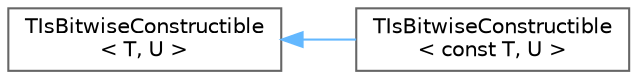 digraph "Graphical Class Hierarchy"
{
 // INTERACTIVE_SVG=YES
 // LATEX_PDF_SIZE
  bgcolor="transparent";
  edge [fontname=Helvetica,fontsize=10,labelfontname=Helvetica,labelfontsize=10];
  node [fontname=Helvetica,fontsize=10,shape=box,height=0.2,width=0.4];
  rankdir="LR";
  Node0 [id="Node000000",label="TIsBitwiseConstructible\l\< T, U \>",height=0.2,width=0.4,color="grey40", fillcolor="white", style="filled",URL="$dc/d2c/structTIsBitwiseConstructible.html",tooltip=" "];
  Node0 -> Node1 [id="edge6359_Node000000_Node000001",dir="back",color="steelblue1",style="solid",tooltip=" "];
  Node1 [id="Node000001",label="TIsBitwiseConstructible\l\< const T, U \>",height=0.2,width=0.4,color="grey40", fillcolor="white", style="filled",URL="$da/d01/structTIsBitwiseConstructible_3_01const_01T_00_01U_01_4.html",tooltip=" "];
}
